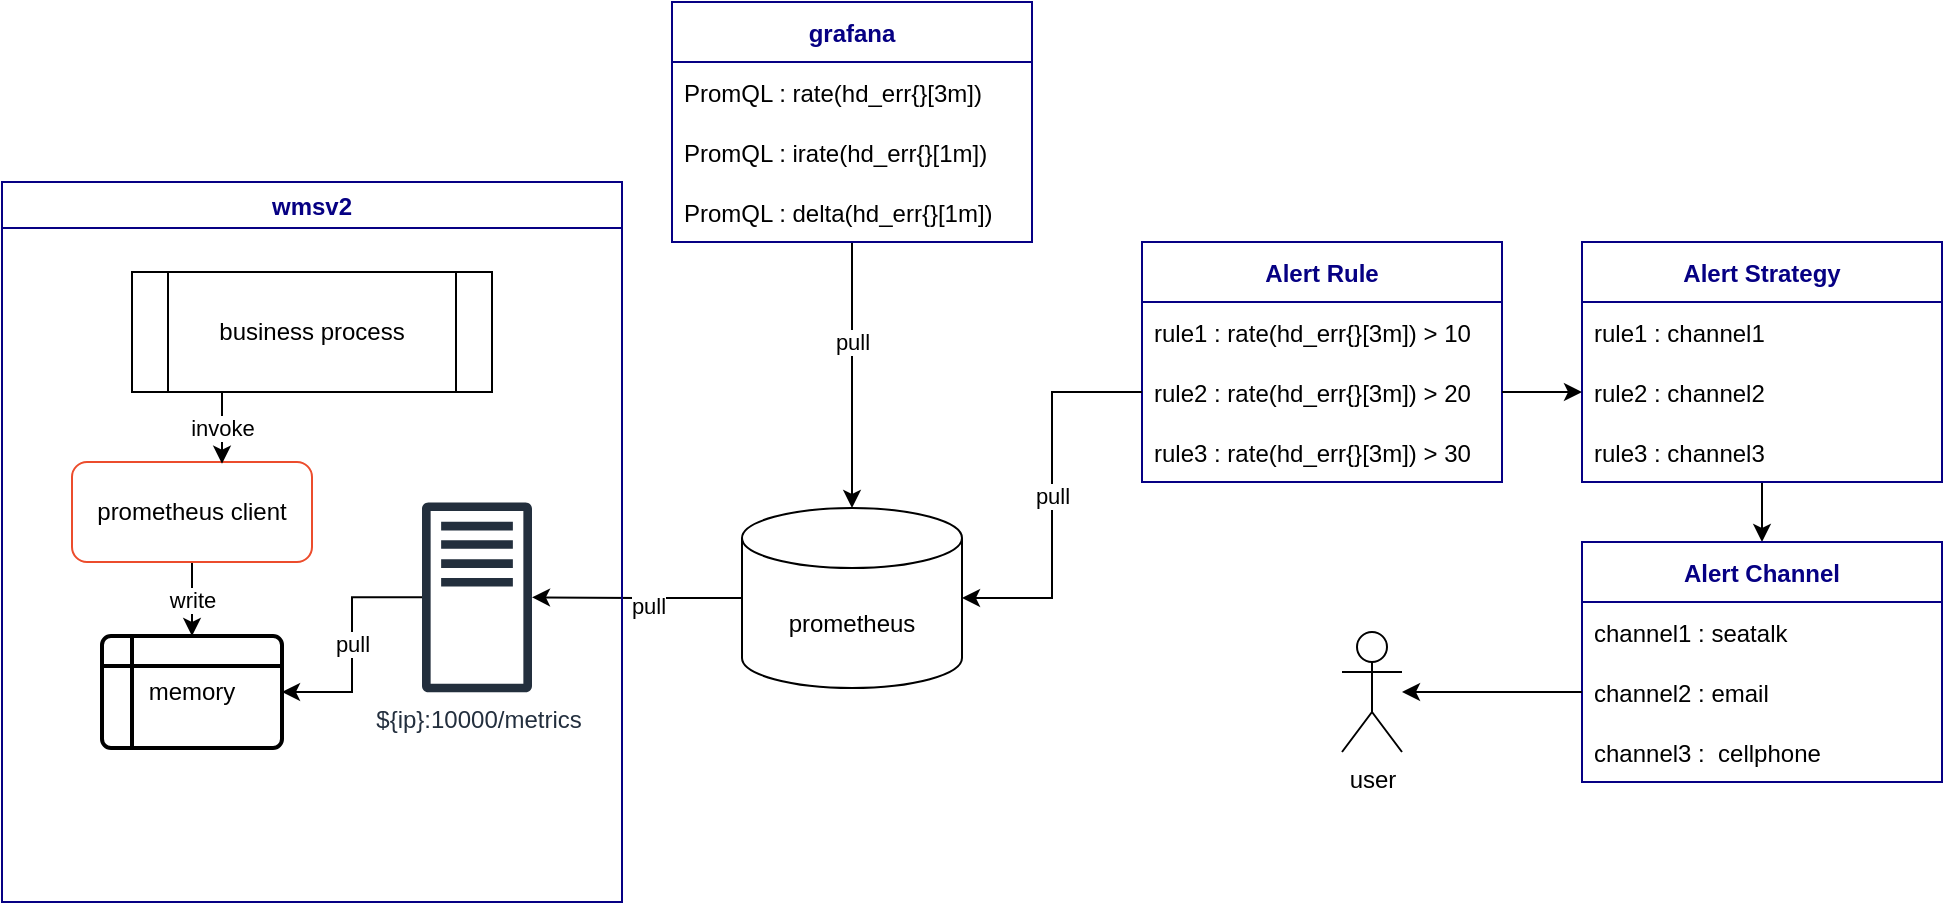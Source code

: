 <mxfile version="18.0.6" type="github">
  <diagram id="Mse-EaMbm8qqgBgw2Oga" name="Page-1">
    <mxGraphModel dx="1188" dy="662" grid="0" gridSize="10" guides="1" tooltips="1" connect="1" arrows="1" fold="1" page="1" pageScale="1" pageWidth="1169" pageHeight="827" math="0" shadow="0">
      <root>
        <mxCell id="0" />
        <mxCell id="1" parent="0" />
        <mxCell id="zIQsstq7fWYLSC2sCHk6-12" style="edgeStyle=orthogonalEdgeStyle;rounded=0;orthogonalLoop=1;jettySize=auto;html=1;" edge="1" parent="1" source="zIQsstq7fWYLSC2sCHk6-1" target="zIQsstq7fWYLSC2sCHk6-5">
          <mxGeometry relative="1" as="geometry" />
        </mxCell>
        <mxCell id="zIQsstq7fWYLSC2sCHk6-13" value="pull" style="edgeLabel;html=1;align=center;verticalAlign=middle;resizable=0;points=[];" vertex="1" connectable="0" parent="zIQsstq7fWYLSC2sCHk6-12">
          <mxGeometry x="-0.111" y="3" relative="1" as="geometry">
            <mxPoint y="1" as="offset" />
          </mxGeometry>
        </mxCell>
        <mxCell id="zIQsstq7fWYLSC2sCHk6-1" value="prometheus" style="shape=cylinder3;whiteSpace=wrap;html=1;boundedLbl=1;backgroundOutline=1;size=15;" vertex="1" parent="1">
          <mxGeometry x="450" y="493" width="110" height="90" as="geometry" />
        </mxCell>
        <mxCell id="zIQsstq7fWYLSC2sCHk6-3" value="wmsv2" style="swimlane;strokeColor=#060083;fontColor=#060083;" vertex="1" parent="1">
          <mxGeometry x="80" y="330" width="310" height="360" as="geometry" />
        </mxCell>
        <mxCell id="zIQsstq7fWYLSC2sCHk6-4" value="memory" style="shape=internalStorage;whiteSpace=wrap;html=1;dx=15;dy=15;rounded=1;arcSize=8;strokeWidth=2;" vertex="1" parent="zIQsstq7fWYLSC2sCHk6-3">
          <mxGeometry x="50" y="227" width="90" height="56" as="geometry" />
        </mxCell>
        <mxCell id="zIQsstq7fWYLSC2sCHk6-11" value="pull" style="edgeStyle=orthogonalEdgeStyle;rounded=0;orthogonalLoop=1;jettySize=auto;html=1;" edge="1" parent="zIQsstq7fWYLSC2sCHk6-3" source="zIQsstq7fWYLSC2sCHk6-5" target="zIQsstq7fWYLSC2sCHk6-4">
          <mxGeometry relative="1" as="geometry" />
        </mxCell>
        <mxCell id="zIQsstq7fWYLSC2sCHk6-5" value="${ip}:10000/metrics" style="sketch=0;outlineConnect=0;fontColor=#232F3E;gradientColor=none;fillColor=#232F3D;strokeColor=none;dashed=0;verticalLabelPosition=bottom;verticalAlign=top;align=center;html=1;fontSize=12;fontStyle=0;aspect=fixed;pointerEvents=1;shape=mxgraph.aws4.traditional_server;" vertex="1" parent="zIQsstq7fWYLSC2sCHk6-3">
          <mxGeometry x="210" y="160" width="55" height="95.33" as="geometry" />
        </mxCell>
        <mxCell id="zIQsstq7fWYLSC2sCHk6-9" value="write" style="edgeStyle=orthogonalEdgeStyle;rounded=0;orthogonalLoop=1;jettySize=auto;html=1;exitX=0.5;exitY=1;exitDx=0;exitDy=0;entryX=0.5;entryY=0;entryDx=0;entryDy=0;" edge="1" parent="zIQsstq7fWYLSC2sCHk6-3" source="zIQsstq7fWYLSC2sCHk6-6" target="zIQsstq7fWYLSC2sCHk6-4">
          <mxGeometry relative="1" as="geometry" />
        </mxCell>
        <mxCell id="zIQsstq7fWYLSC2sCHk6-6" value="prometheus client" style="rounded=1;whiteSpace=wrap;html=1;strokeColor=#EC4C2C;" vertex="1" parent="zIQsstq7fWYLSC2sCHk6-3">
          <mxGeometry x="35" y="140" width="120" height="50" as="geometry" />
        </mxCell>
        <mxCell id="zIQsstq7fWYLSC2sCHk6-8" value="invoke" style="edgeStyle=orthogonalEdgeStyle;rounded=0;orthogonalLoop=1;jettySize=auto;html=1;exitX=0.25;exitY=1;exitDx=0;exitDy=0;entryX=0.625;entryY=0.017;entryDx=0;entryDy=0;entryPerimeter=0;" edge="1" parent="zIQsstq7fWYLSC2sCHk6-3" source="zIQsstq7fWYLSC2sCHk6-7" target="zIQsstq7fWYLSC2sCHk6-6">
          <mxGeometry relative="1" as="geometry" />
        </mxCell>
        <mxCell id="zIQsstq7fWYLSC2sCHk6-7" value="business process" style="shape=process;whiteSpace=wrap;html=1;backgroundOutline=1;" vertex="1" parent="zIQsstq7fWYLSC2sCHk6-3">
          <mxGeometry x="65" y="45" width="180" height="60" as="geometry" />
        </mxCell>
        <mxCell id="zIQsstq7fWYLSC2sCHk6-43" style="edgeStyle=orthogonalEdgeStyle;rounded=0;orthogonalLoop=1;jettySize=auto;html=1;entryX=0.5;entryY=0;entryDx=0;entryDy=0;entryPerimeter=0;" edge="1" parent="1" source="zIQsstq7fWYLSC2sCHk6-16" target="zIQsstq7fWYLSC2sCHk6-1">
          <mxGeometry relative="1" as="geometry" />
        </mxCell>
        <mxCell id="zIQsstq7fWYLSC2sCHk6-44" value="pull" style="edgeLabel;html=1;align=center;verticalAlign=middle;resizable=0;points=[];" vertex="1" connectable="0" parent="zIQsstq7fWYLSC2sCHk6-43">
          <mxGeometry x="-0.248" relative="1" as="geometry">
            <mxPoint as="offset" />
          </mxGeometry>
        </mxCell>
        <mxCell id="zIQsstq7fWYLSC2sCHk6-16" value="grafana" style="swimlane;fontStyle=1;childLayout=stackLayout;horizontal=1;startSize=30;horizontalStack=0;resizeParent=1;resizeParentMax=0;resizeLast=0;collapsible=1;marginBottom=0;strokeColor=#060083;fontColor=#060083;" vertex="1" parent="1">
          <mxGeometry x="415" y="240" width="180" height="120" as="geometry" />
        </mxCell>
        <mxCell id="zIQsstq7fWYLSC2sCHk6-17" value="PromQL : rate(hd_err{}[3m])" style="text;strokeColor=none;fillColor=none;align=left;verticalAlign=middle;spacingLeft=4;spacingRight=4;overflow=hidden;points=[[0,0.5],[1,0.5]];portConstraint=eastwest;rotatable=0;" vertex="1" parent="zIQsstq7fWYLSC2sCHk6-16">
          <mxGeometry y="30" width="180" height="30" as="geometry" />
        </mxCell>
        <mxCell id="zIQsstq7fWYLSC2sCHk6-18" value="PromQL : irate(hd_err{}[1m])" style="text;strokeColor=none;fillColor=none;align=left;verticalAlign=middle;spacingLeft=4;spacingRight=4;overflow=hidden;points=[[0,0.5],[1,0.5]];portConstraint=eastwest;rotatable=0;" vertex="1" parent="zIQsstq7fWYLSC2sCHk6-16">
          <mxGeometry y="60" width="180" height="30" as="geometry" />
        </mxCell>
        <mxCell id="zIQsstq7fWYLSC2sCHk6-19" value="PromQL : delta(hd_err{}[1m])" style="text;strokeColor=none;fillColor=none;align=left;verticalAlign=middle;spacingLeft=4;spacingRight=4;overflow=hidden;points=[[0,0.5],[1,0.5]];portConstraint=eastwest;rotatable=0;" vertex="1" parent="zIQsstq7fWYLSC2sCHk6-16">
          <mxGeometry y="90" width="180" height="30" as="geometry" />
        </mxCell>
        <mxCell id="zIQsstq7fWYLSC2sCHk6-25" value="Alert Rule" style="swimlane;fontStyle=1;childLayout=stackLayout;horizontal=1;startSize=30;horizontalStack=0;resizeParent=1;resizeParentMax=0;resizeLast=0;collapsible=1;marginBottom=0;strokeColor=#060083;fontColor=#060083;" vertex="1" parent="1">
          <mxGeometry x="650" y="360" width="180" height="120" as="geometry" />
        </mxCell>
        <mxCell id="zIQsstq7fWYLSC2sCHk6-26" value="rule1 : rate(hd_err{}[3m]) &gt; 10" style="text;strokeColor=none;fillColor=none;align=left;verticalAlign=middle;spacingLeft=4;spacingRight=4;overflow=hidden;points=[[0,0.5],[1,0.5]];portConstraint=eastwest;rotatable=0;" vertex="1" parent="zIQsstq7fWYLSC2sCHk6-25">
          <mxGeometry y="30" width="180" height="30" as="geometry" />
        </mxCell>
        <mxCell id="zIQsstq7fWYLSC2sCHk6-27" value="rule2 : rate(hd_err{}[3m]) &gt; 20" style="text;strokeColor=none;fillColor=none;align=left;verticalAlign=middle;spacingLeft=4;spacingRight=4;overflow=hidden;points=[[0,0.5],[1,0.5]];portConstraint=eastwest;rotatable=0;" vertex="1" parent="zIQsstq7fWYLSC2sCHk6-25">
          <mxGeometry y="60" width="180" height="30" as="geometry" />
        </mxCell>
        <mxCell id="zIQsstq7fWYLSC2sCHk6-28" value="rule3 : rate(hd_err{}[3m]) &gt; 30" style="text;strokeColor=none;fillColor=none;align=left;verticalAlign=middle;spacingLeft=4;spacingRight=4;overflow=hidden;points=[[0,0.5],[1,0.5]];portConstraint=eastwest;rotatable=0;" vertex="1" parent="zIQsstq7fWYLSC2sCHk6-25">
          <mxGeometry y="90" width="180" height="30" as="geometry" />
        </mxCell>
        <mxCell id="zIQsstq7fWYLSC2sCHk6-46" style="edgeStyle=orthogonalEdgeStyle;rounded=0;orthogonalLoop=1;jettySize=auto;html=1;entryX=0.5;entryY=0;entryDx=0;entryDy=0;" edge="1" parent="1" source="zIQsstq7fWYLSC2sCHk6-29" target="zIQsstq7fWYLSC2sCHk6-33">
          <mxGeometry relative="1" as="geometry" />
        </mxCell>
        <mxCell id="zIQsstq7fWYLSC2sCHk6-29" value="Alert Strategy" style="swimlane;fontStyle=1;childLayout=stackLayout;horizontal=1;startSize=30;horizontalStack=0;resizeParent=1;resizeParentMax=0;resizeLast=0;collapsible=1;marginBottom=0;strokeColor=#060083;fontColor=#060083;" vertex="1" parent="1">
          <mxGeometry x="870" y="360" width="180" height="120" as="geometry" />
        </mxCell>
        <mxCell id="zIQsstq7fWYLSC2sCHk6-30" value="rule1 : channel1" style="text;strokeColor=none;fillColor=none;align=left;verticalAlign=middle;spacingLeft=4;spacingRight=4;overflow=hidden;points=[[0,0.5],[1,0.5]];portConstraint=eastwest;rotatable=0;" vertex="1" parent="zIQsstq7fWYLSC2sCHk6-29">
          <mxGeometry y="30" width="180" height="30" as="geometry" />
        </mxCell>
        <mxCell id="zIQsstq7fWYLSC2sCHk6-31" value="rule2 : channel2" style="text;strokeColor=none;fillColor=none;align=left;verticalAlign=middle;spacingLeft=4;spacingRight=4;overflow=hidden;points=[[0,0.5],[1,0.5]];portConstraint=eastwest;rotatable=0;" vertex="1" parent="zIQsstq7fWYLSC2sCHk6-29">
          <mxGeometry y="60" width="180" height="30" as="geometry" />
        </mxCell>
        <mxCell id="zIQsstq7fWYLSC2sCHk6-32" value="rule3 : channel3" style="text;strokeColor=none;fillColor=none;align=left;verticalAlign=middle;spacingLeft=4;spacingRight=4;overflow=hidden;points=[[0,0.5],[1,0.5]];portConstraint=eastwest;rotatable=0;" vertex="1" parent="zIQsstq7fWYLSC2sCHk6-29">
          <mxGeometry y="90" width="180" height="30" as="geometry" />
        </mxCell>
        <mxCell id="zIQsstq7fWYLSC2sCHk6-33" value="Alert Channel" style="swimlane;fontStyle=1;childLayout=stackLayout;horizontal=1;startSize=30;horizontalStack=0;resizeParent=1;resizeParentMax=0;resizeLast=0;collapsible=1;marginBottom=0;strokeColor=#060083;fontColor=#060083;" vertex="1" parent="1">
          <mxGeometry x="870" y="510" width="180" height="120" as="geometry" />
        </mxCell>
        <mxCell id="zIQsstq7fWYLSC2sCHk6-34" value="channel1 : seatalk" style="text;strokeColor=none;fillColor=none;align=left;verticalAlign=middle;spacingLeft=4;spacingRight=4;overflow=hidden;points=[[0,0.5],[1,0.5]];portConstraint=eastwest;rotatable=0;" vertex="1" parent="zIQsstq7fWYLSC2sCHk6-33">
          <mxGeometry y="30" width="180" height="30" as="geometry" />
        </mxCell>
        <mxCell id="zIQsstq7fWYLSC2sCHk6-35" value="channel2 : email" style="text;strokeColor=none;fillColor=none;align=left;verticalAlign=middle;spacingLeft=4;spacingRight=4;overflow=hidden;points=[[0,0.5],[1,0.5]];portConstraint=eastwest;rotatable=0;" vertex="1" parent="zIQsstq7fWYLSC2sCHk6-33">
          <mxGeometry y="60" width="180" height="30" as="geometry" />
        </mxCell>
        <mxCell id="zIQsstq7fWYLSC2sCHk6-36" value="channel3 :  cellphone" style="text;strokeColor=none;fillColor=none;align=left;verticalAlign=middle;spacingLeft=4;spacingRight=4;overflow=hidden;points=[[0,0.5],[1,0.5]];portConstraint=eastwest;rotatable=0;" vertex="1" parent="zIQsstq7fWYLSC2sCHk6-33">
          <mxGeometry y="90" width="180" height="30" as="geometry" />
        </mxCell>
        <mxCell id="zIQsstq7fWYLSC2sCHk6-41" value="pull" style="edgeStyle=orthogonalEdgeStyle;rounded=0;orthogonalLoop=1;jettySize=auto;html=1;exitX=0;exitY=0.5;exitDx=0;exitDy=0;entryX=1;entryY=0.5;entryDx=0;entryDy=0;entryPerimeter=0;" edge="1" parent="1" source="zIQsstq7fWYLSC2sCHk6-27" target="zIQsstq7fWYLSC2sCHk6-1">
          <mxGeometry relative="1" as="geometry" />
        </mxCell>
        <mxCell id="zIQsstq7fWYLSC2sCHk6-45" style="edgeStyle=orthogonalEdgeStyle;rounded=0;orthogonalLoop=1;jettySize=auto;html=1;exitX=1;exitY=0.5;exitDx=0;exitDy=0;entryX=0;entryY=0.5;entryDx=0;entryDy=0;" edge="1" parent="1" source="zIQsstq7fWYLSC2sCHk6-27" target="zIQsstq7fWYLSC2sCHk6-31">
          <mxGeometry relative="1" as="geometry" />
        </mxCell>
        <mxCell id="zIQsstq7fWYLSC2sCHk6-48" value="user" style="shape=umlActor;verticalLabelPosition=bottom;verticalAlign=top;html=1;outlineConnect=0;" vertex="1" parent="1">
          <mxGeometry x="750" y="555" width="30" height="60" as="geometry" />
        </mxCell>
        <mxCell id="zIQsstq7fWYLSC2sCHk6-49" style="edgeStyle=orthogonalEdgeStyle;rounded=0;orthogonalLoop=1;jettySize=auto;html=1;exitX=0;exitY=0.5;exitDx=0;exitDy=0;" edge="1" parent="1" source="zIQsstq7fWYLSC2sCHk6-35" target="zIQsstq7fWYLSC2sCHk6-48">
          <mxGeometry relative="1" as="geometry" />
        </mxCell>
      </root>
    </mxGraphModel>
  </diagram>
</mxfile>
